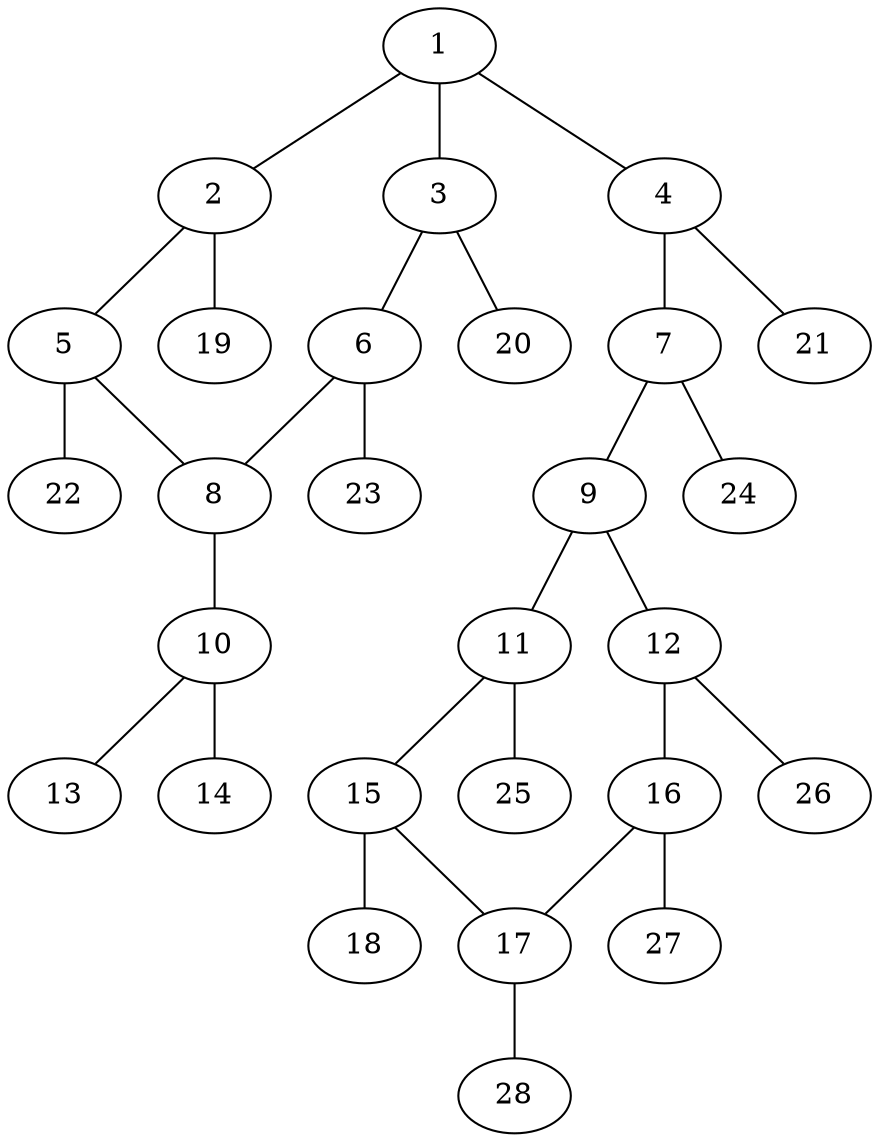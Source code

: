 graph molecule_3385 {
	1	 [chem=C];
	2	 [chem=C];
	1 -- 2	 [valence=1];
	3	 [chem=C];
	1 -- 3	 [valence=2];
	4	 [chem=C];
	1 -- 4	 [valence=1];
	5	 [chem=C];
	2 -- 5	 [valence=2];
	19	 [chem=H];
	2 -- 19	 [valence=1];
	6	 [chem=C];
	3 -- 6	 [valence=1];
	20	 [chem=H];
	3 -- 20	 [valence=1];
	7	 [chem=C];
	4 -- 7	 [valence=2];
	21	 [chem=H];
	4 -- 21	 [valence=1];
	8	 [chem=C];
	5 -- 8	 [valence=1];
	22	 [chem=H];
	5 -- 22	 [valence=1];
	6 -- 8	 [valence=2];
	23	 [chem=H];
	6 -- 23	 [valence=1];
	9	 [chem=C];
	7 -- 9	 [valence=1];
	24	 [chem=H];
	7 -- 24	 [valence=1];
	10	 [chem=N];
	8 -- 10	 [valence=1];
	11	 [chem=C];
	9 -- 11	 [valence=1];
	12	 [chem=C];
	9 -- 12	 [valence=2];
	13	 [chem=O];
	10 -- 13	 [valence=2];
	14	 [chem=O];
	10 -- 14	 [valence=1];
	15	 [chem=C];
	11 -- 15	 [valence=2];
	25	 [chem=H];
	11 -- 25	 [valence=1];
	16	 [chem=C];
	12 -- 16	 [valence=1];
	26	 [chem=H];
	12 -- 26	 [valence=1];
	17	 [chem=C];
	15 -- 17	 [valence=1];
	18	 [chem=Cl];
	15 -- 18	 [valence=1];
	16 -- 17	 [valence=2];
	27	 [chem=H];
	16 -- 27	 [valence=1];
	28	 [chem=H];
	17 -- 28	 [valence=1];
}
